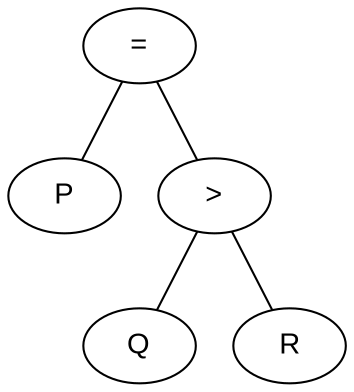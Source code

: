 graph logic{node [ fontname = "arial"]
node0 [ label = "=" ]
node0 -- node1
node1 [ label = "P" ]
node0 -- node2
node2 [ label = ">" ]
node2 -- node5
node5 [ label = "Q" ]
node2 -- node6
node6 [ label = "R" ]

}
